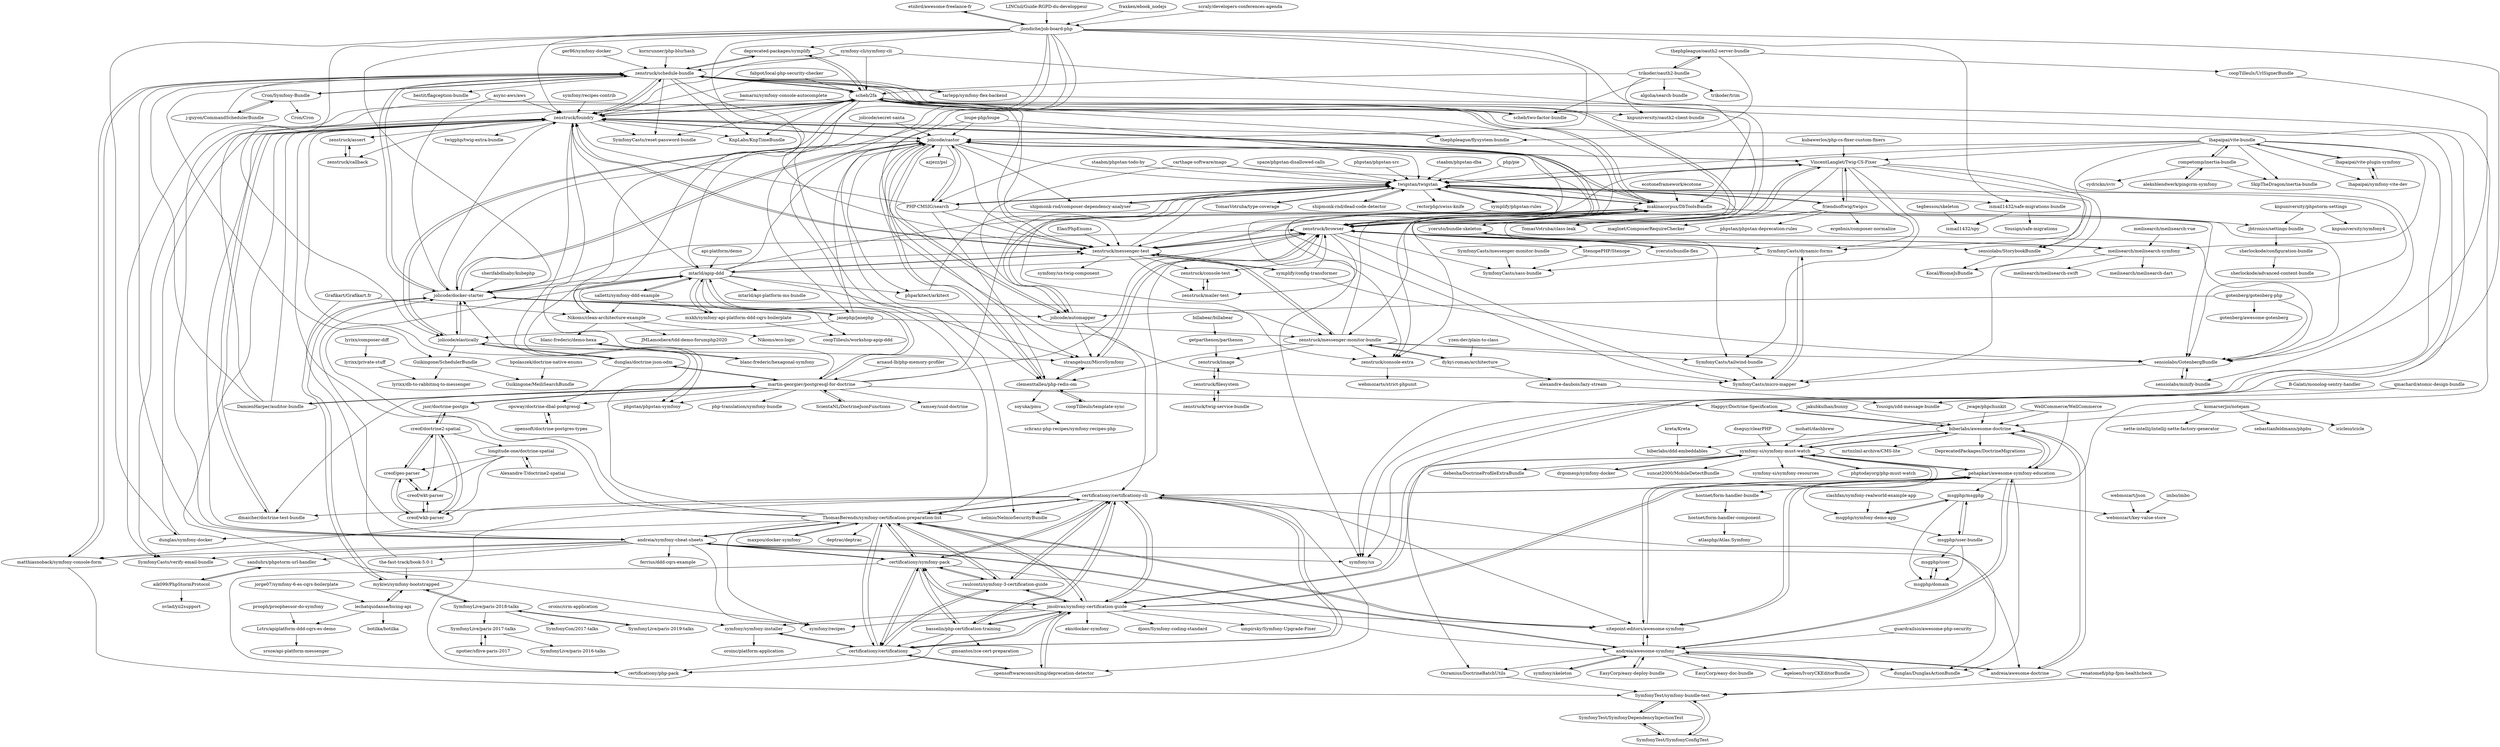 digraph G {
"etnbrd/awesome-freelance-fr" -> "jlondiche/job-board-php" ["e"=1]
"oroinc/crm-application" -> "symfony/symfony-installer" ["e"=1]
"WellCommerce/WellCommerce" -> "biberlabs/awesome-doctrine" ["e"=1]
"WellCommerce/WellCommerce" -> "symfony-si/symfony-must-watch" ["e"=1]
"WellCommerce/WellCommerce" -> "pehapkari/awesome-symfony-education" ["e"=1]
"kubawerlos/php-cs-fixer-custom-fixers" -> "VincentLanglet/Twig-CS-Fixer" ["e"=1]
"kornrunner/php-blurhash" -> "zenstruck/schedule-bundle" ["e"=1]
"scheb/two-factor-bundle" -> "scheb/2fa" ["e"=1]
"imbo/imbo" -> "webmozart/key-value-store"
"Cron/Symfony-Bundle" -> "Cron/Cron" ["e"=1]
"Cron/Symfony-Bundle" -> "j-guyon/CommandSchedulerBundle" ["e"=1]
"Cron/Symfony-Bundle" -> "zenstruck/schedule-bundle"
"renatomefi/php-fpm-healthcheck" -> "SymfonyTest/symfony-bundle-test" ["e"=1]
"jlondiche/job-board-php" -> "jolicode/castor"
"jlondiche/job-board-php" -> "mtarld/apip-ddd"
"jlondiche/job-board-php" -> "dunglas/symfony-docker" ["e"=1]
"jlondiche/job-board-php" -> "zenstruck/foundry"
"jlondiche/job-board-php" -> "symfony/ux" ["e"=1]
"jlondiche/job-board-php" -> "jolicode/docker-starter"
"jlondiche/job-board-php" -> "ThomasBerends/symfony-certification-preparation-list"
"jlondiche/job-board-php" -> "ismail1432/safe-migrations-bundle"
"jlondiche/job-board-php" -> "certificationy/certificationy-cli"
"jlondiche/job-board-php" -> "jolicode/elastically"
"jlondiche/job-board-php" -> "etnbrd/awesome-freelance-fr" ["e"=1]
"jlondiche/job-board-php" -> "Nikoms/clean-architecture-example"
"jlondiche/job-board-php" -> "janephp/janephp" ["e"=1]
"jlondiche/job-board-php" -> "makinacorpus/DbToolsBundle"
"jlondiche/job-board-php" -> "deprecated-packages/symplify" ["e"=1]
"mykiwi/symfony-bootstrapped" -> "SymfonyLive/paris-2018-talks"
"mykiwi/symfony-bootstrapped" -> "jolicode/docker-starter"
"mykiwi/symfony-bootstrapped" -> "lechatquidanse/bicing-api"
"DamienHarper/auditor-bundle" -> "scheb/2fa" ["e"=1]
"DamienHarper/auditor-bundle" -> "zenstruck/schedule-bundle" ["e"=1]
"DamienHarper/auditor-bundle" -> "zenstruck/foundry" ["e"=1]
"DamienHarper/auditor-bundle" -> "martin-georgiev/postgresql-for-doctrine" ["e"=1]
"jolicode/elastically" -> "jolicode/docker-starter"
"jolicode/elastically" -> "Guikingone/SchedulerBundle"
"jolicode/elastically" -> "strangebuzz/MicroSymfony"
"jolicode/elastically" -> "dunglas/doctrine-json-odm" ["e"=1]
"jolicode/elastically" -> "jolicode/castor"
"Lctrs/apiplatform-ddd-cqrs-es-demo" -> "sroze/api-platform-messenger"
"janephp/janephp" -> "jolicode/castor" ["e"=1]
"janephp/janephp" -> "jolicode/docker-starter" ["e"=1]
"janephp/janephp" -> "jolicode/elastically" ["e"=1]
"janephp/janephp" -> "zenstruck/messenger-monitor-bundle" ["e"=1]
"msgphp/msgphp" -> "msgphp/user-bundle"
"msgphp/msgphp" -> "msgphp/domain"
"msgphp/msgphp" -> "msgphp/symfony-demo-app"
"msgphp/msgphp" -> "webmozart/key-value-store"
"jorge07/symfony-6-es-cqrs-boilerplate" -> "lechatquidanse/bicing-api" ["e"=1]
"spaze/phpstan-disallowed-calls" -> "twigstan/twigstan" ["e"=1]
"basselin/php-certification-training" -> "certificationy/php-pack"
"basselin/php-certification-training" -> "certificationy/symfony-pack"
"basselin/php-certification-training" -> "gmsantos/zce-cert-preparation"
"basselin/php-certification-training" -> "certificationy/certificationy"
"basselin/php-certification-training" -> "certificationy/certificationy-cli"
"basselin/php-certification-training" -> "jmolivas/symfony-certification-guide"
"SymfonyTest/SymfonyDependencyInjectionTest" -> "SymfonyTest/SymfonyConfigTest"
"SymfonyTest/SymfonyDependencyInjectionTest" -> "SymfonyTest/symfony-bundle-test"
"lechatquidanse/bicing-api" -> "Lctrs/apiplatform-ddd-cqrs-es-demo"
"lechatquidanse/bicing-api" -> "botilka/botilka"
"lechatquidanse/bicing-api" -> "mykiwi/symfony-bootstrapped"
"jolicode/docker-starter" -> "jolicode/castor"
"jolicode/docker-starter" -> "jolicode/elastically"
"jolicode/docker-starter" -> "mykiwi/symfony-bootstrapped"
"jolicode/docker-starter" -> "zenstruck/schedule-bundle"
"jolicode/docker-starter" -> "zenstruck/foundry"
"jolicode/docker-starter" -> "zenstruck/browser"
"jolicode/docker-starter" -> "jolicode/automapper"
"jolicode/docker-starter" -> "janephp/janephp" ["e"=1]
"jolicode/docker-starter" -> "zenstruck/messenger-test"
"jolicode/docker-starter" -> "zenstruck/messenger-monitor-bundle"
"ecotoneframework/ecotone" -> "makinacorpus/DbToolsBundle" ["e"=1]
"guardrailsio/awesome-php-security" -> "andreia/awesome-symfony" ["e"=1]
"jsor/doctrine-postgis" -> "creof/doctrine2-spatial"
"jsor/doctrine-postgis" -> "martin-georgiev/postgresql-for-doctrine"
"SymfonyTest/SymfonyConfigTest" -> "SymfonyTest/SymfonyDependencyInjectionTest"
"SymfonyTest/SymfonyConfigTest" -> "SymfonyTest/symfony-bundle-test"
"msgphp/symfony-demo-app" -> "msgphp/msgphp"
"msgphp/symfony-demo-app" -> "msgphp/user-bundle"
"trikoder/oauth2-bundle" -> "thephpleague/oauth2-server-bundle"
"trikoder/oauth2-bundle" -> "trikoder/trim"
"trikoder/oauth2-bundle" -> "scheb/two-factor-bundle" ["e"=1]
"trikoder/oauth2-bundle" -> "scheb/2fa"
"trikoder/oauth2-bundle" -> "knpuniversity/oauth2-client-bundle" ["e"=1]
"trikoder/oauth2-bundle" -> "algolia/search-bundle" ["e"=1]
"creof/geo-parser" -> "creof/wkb-parser"
"creof/geo-parser" -> "creof/wkt-parser"
"creof/geo-parser" -> "creof/doctrine2-spatial"
"msgphp/domain" -> "msgphp/user"
"msgphp/user" -> "msgphp/domain"
"msgphp/user-bundle" -> "msgphp/user"
"msgphp/user-bundle" -> "msgphp/msgphp"
"msgphp/user-bundle" -> "msgphp/domain"
"slashfan/symfony-realworld-example-app" -> "msgphp/symfony-demo-app"
"SymfonyLive/paris-2018-talks" -> "mykiwi/symfony-bootstrapped"
"SymfonyLive/paris-2018-talks" -> "SymfonyLive/paris-2017-talks"
"SymfonyLive/paris-2018-talks" -> "SymfonyLive/paris-2019-talks"
"SymfonyLive/paris-2018-talks" -> "SymfonyCon/2017-talks"
"SymfonyLive/paris-2019-talks" -> "SymfonyLive/paris-2018-talks"
"sherlockode/configuration-bundle" -> "sherlockode/advanced-content-bundle"
"LINCnil/Guide-RGPD-du-developpeur" -> "jlondiche/job-board-php" ["e"=1]
"sitepoint-editors/awesome-symfony" -> "pehapkari/awesome-symfony-education" ["e"=1]
"sitepoint-editors/awesome-symfony" -> "ThomasBerends/symfony-certification-preparation-list" ["e"=1]
"sitepoint-editors/awesome-symfony" -> "symfony-si/symfony-must-watch" ["e"=1]
"sitepoint-editors/awesome-symfony" -> "andreia/awesome-symfony" ["e"=1]
"async-aws/aws" -> "zenstruck/foundry" ["e"=1]
"async-aws/aws" -> "jolicode/docker-starter" ["e"=1]
"certificationy/certificationy-cli" -> "certificationy/certificationy"
"certificationy/certificationy-cli" -> "jmolivas/symfony-certification-guide"
"certificationy/certificationy-cli" -> "certificationy/symfony-pack"
"certificationy/certificationy-cli" -> "ThomasBerends/symfony-certification-preparation-list"
"certificationy/certificationy-cli" -> "raulconti/symfony-3-certification-guide"
"certificationy/certificationy-cli" -> "nelmio/NelmioSecurityBundle" ["e"=1]
"certificationy/certificationy-cli" -> "certificationy/php-pack"
"certificationy/certificationy-cli" -> "pehapkari/awesome-symfony-education"
"certificationy/certificationy-cli" -> "sitepoint-editors/awesome-symfony" ["e"=1]
"certificationy/certificationy-cli" -> "dmaicher/doctrine-test-bundle" ["e"=1]
"certificationy/certificationy-cli" -> "opensoftwareconsulting/deprecation-detector" ["e"=1]
"certificationy/certificationy-cli" -> "dunglas/DunglasActionBundle" ["e"=1]
"certificationy/certificationy-cli" -> "basselin/php-certification-training"
"certificationy/certificationy-cli" -> "matthiasnoback/symfony-console-form" ["e"=1]
"Happyr/Doctrine-Specification" -> "biberlabs/awesome-doctrine" ["e"=1]
"sherifabdlnaby/kubephp" -> "jolicode/docker-starter" ["e"=1]
"biberlabs/awesome-doctrine" -> "andreia/awesome-doctrine"
"biberlabs/awesome-doctrine" -> "pehapkari/awesome-symfony-education"
"biberlabs/awesome-doctrine" -> "biberlabs/ddd-embeddables"
"biberlabs/awesome-doctrine" -> "Happyr/Doctrine-Specification" ["e"=1]
"biberlabs/awesome-doctrine" -> "symfony-si/symfony-must-watch"
"biberlabs/awesome-doctrine" -> "mrtnzlml-archive/CMS-lite" ["e"=1]
"biberlabs/awesome-doctrine" -> "DeprecatedPackages/DoctrineMigrations" ["e"=1]
"ger86/symfony-docker" -> "zenstruck/schedule-bundle" ["e"=1]
"dseguy/clearPHP" -> "symfony-si/symfony-must-watch" ["e"=1]
"phparkitect/arkitect" -> "twigstan/twigstan" ["e"=1]
"zenstruck/foundry" -> "zenstruck/browser"
"zenstruck/foundry" -> "zenstruck/assert"
"zenstruck/foundry" -> "dmaicher/doctrine-test-bundle" ["e"=1]
"zenstruck/foundry" -> "zenstruck/schedule-bundle"
"zenstruck/foundry" -> "zenstruck/callback"
"zenstruck/foundry" -> "symfony/ux" ["e"=1]
"zenstruck/foundry" -> "SymfonyCasts/verify-email-bundle" ["e"=1]
"zenstruck/foundry" -> "scheb/2fa"
"zenstruck/foundry" -> "SymfonyCasts/reset-password-bundle" ["e"=1]
"zenstruck/foundry" -> "zenstruck/messenger-test"
"zenstruck/foundry" -> "phpstan/phpstan-symfony" ["e"=1]
"zenstruck/foundry" -> "jolicode/castor"
"zenstruck/foundry" -> "thephpleague/flysystem-bundle" ["e"=1]
"zenstruck/foundry" -> "twigphp/twig-extra-bundle" ["e"=1]
"zenstruck/foundry" -> "KnpLabs/KnpTimeBundle" ["e"=1]
"zenstruck/schedule-bundle" -> "zenstruck/foundry"
"zenstruck/schedule-bundle" -> "scheb/2fa"
"zenstruck/schedule-bundle" -> "zenstruck/browser"
"zenstruck/schedule-bundle" -> "SymfonyCasts/reset-password-bundle" ["e"=1]
"zenstruck/schedule-bundle" -> "jolicode/docker-starter"
"zenstruck/schedule-bundle" -> "matthiasnoback/symfony-console-form" ["e"=1]
"zenstruck/schedule-bundle" -> "Cron/Symfony-Bundle"
"zenstruck/schedule-bundle" -> "deprecated-packages/symplify" ["e"=1]
"zenstruck/schedule-bundle" -> "KnpLabs/KnpTimeBundle" ["e"=1]
"zenstruck/schedule-bundle" -> "Ocramius/DoctrineBatchUtils" ["e"=1]
"zenstruck/schedule-bundle" -> "bestit/flagception-bundle" ["e"=1]
"zenstruck/schedule-bundle" -> "tarlepp/symfony-flex-backend" ["e"=1]
"zenstruck/schedule-bundle" -> "zenstruck/messenger-test"
"zenstruck/schedule-bundle" -> "zenstruck/messenger-monitor-bundle"
"zenstruck/schedule-bundle" -> "Guikingone/SchedulerBundle"
"j-guyon/CommandSchedulerBundle" -> "Cron/Symfony-Bundle" ["e"=1]
"j-guyon/CommandSchedulerBundle" -> "zenstruck/schedule-bundle" ["e"=1]
"certificationy/certificationy" -> "certificationy/certificationy-cli"
"certificationy/certificationy" -> "jmolivas/symfony-certification-guide"
"certificationy/certificationy" -> "certificationy/symfony-pack"
"certificationy/certificationy" -> "certificationy/php-pack"
"certificationy/certificationy" -> "raulconti/symfony-3-certification-guide"
"certificationy/certificationy" -> "ThomasBerends/symfony-certification-preparation-list"
"certificationy/certificationy" -> "opensoftwareconsulting/deprecation-detector" ["e"=1]
"certificationy/certificationy" -> "symfony/symfony-installer"
"jmolivas/symfony-certification-guide" -> "certificationy/certificationy"
"jmolivas/symfony-certification-guide" -> "certificationy/certificationy-cli"
"jmolivas/symfony-certification-guide" -> "raulconti/symfony-3-certification-guide"
"jmolivas/symfony-certification-guide" -> "certificationy/symfony-pack"
"jmolivas/symfony-certification-guide" -> "ThomasBerends/symfony-certification-preparation-list"
"jmolivas/symfony-certification-guide" -> "symfony-si/symfony-must-watch"
"jmolivas/symfony-certification-guide" -> "opensoftwareconsulting/deprecation-detector" ["e"=1]
"jmolivas/symfony-certification-guide" -> "umpirsky/Symfony-Upgrade-Fixer" ["e"=1]
"jmolivas/symfony-certification-guide" -> "pehapkari/awesome-symfony-education"
"jmolivas/symfony-certification-guide" -> "symfony/recipes" ["e"=1]
"jmolivas/symfony-certification-guide" -> "sitepoint-editors/awesome-symfony" ["e"=1]
"jmolivas/symfony-certification-guide" -> "basselin/php-certification-training"
"jmolivas/symfony-certification-guide" -> "eko/docker-symfony" ["e"=1]
"jmolivas/symfony-certification-guide" -> "symfony/symfony-installer"
"jmolivas/symfony-certification-guide" -> "djoos/Symfony-coding-standard" ["e"=1]
"meilisearch/meilisearch-symfony" -> "meilisearch/meilisearch-swift" ["e"=1]
"meilisearch/meilisearch-symfony" -> "meilisearch/meilisearch-dart" ["e"=1]
"meilisearch/meilisearch-symfony" -> "SymfonyCasts/micro-mapper"
"meilisearch/meilisearch-symfony" -> "zenstruck/browser"
"Grafikart/Grafikart.fr" -> "Nikoms/clean-architecture-example" ["e"=1]
"Grafikart/Grafikart.fr" -> "andreia/symfony-cheat-sheets" ["e"=1]
"mxkh/symfony-api-platform-ddd-cqrs-boilerplate" -> "coopTilleuls/workshop-apip-ddd"
"mxkh/symfony-api-platform-ddd-cqrs-boilerplate" -> "mtarld/apip-ddd"
"scheb/2fa" -> "zenstruck/schedule-bundle"
"scheb/2fa" -> "SymfonyCasts/reset-password-bundle" ["e"=1]
"scheb/2fa" -> "zenstruck/foundry"
"scheb/2fa" -> "SymfonyCasts/verify-email-bundle" ["e"=1]
"scheb/2fa" -> "scheb/two-factor-bundle" ["e"=1]
"scheb/2fa" -> "makinacorpus/DbToolsBundle"
"scheb/2fa" -> "symfony/ux" ["e"=1]
"scheb/2fa" -> "KnpLabs/KnpTimeBundle" ["e"=1]
"scheb/2fa" -> "knpuniversity/oauth2-client-bundle" ["e"=1]
"scheb/2fa" -> "zenstruck/browser"
"scheb/2fa" -> "nelmio/NelmioSecurityBundle" ["e"=1]
"scheb/2fa" -> "deprecated-packages/symplify" ["e"=1]
"scheb/2fa" -> "zenstruck/messenger-test"
"scheb/2fa" -> "thephpleague/flysystem-bundle" ["e"=1]
"scheb/2fa" -> "phpstan/phpstan-symfony" ["e"=1]
"phpstan/phpstan-src" -> "twigstan/twigstan" ["e"=1]
"B-Galati/monolog-sentry-handler" -> "Yousign/zdd-message-bundle"
"symplify/config-transformer" -> "sensiolabs/GotenbergBundle"
"symplify/config-transformer" -> "zenstruck/messenger-test"
"symplify/config-transformer" -> "zenstruck/browser"
"hostnet/form-handler-bundle" -> "hostnet/form-handler-component"
"SymfonyCasts/messenger-monitor-bundle" -> "SymfonyCasts/sass-bundle"
"certificationy/symfony-pack" -> "certificationy/certificationy-cli"
"certificationy/symfony-pack" -> "ThomasBerends/symfony-certification-preparation-list"
"certificationy/symfony-pack" -> "certificationy/certificationy"
"certificationy/symfony-pack" -> "jmolivas/symfony-certification-guide"
"certificationy/symfony-pack" -> "certificationy/php-pack"
"certificationy/symfony-pack" -> "raulconti/symfony-3-certification-guide"
"certificationy/symfony-pack" -> "basselin/php-certification-training"
"certificationy/symfony-pack" -> "andreia/awesome-symfony"
"certificationy/symfony-pack" -> "andreia/symfony-cheat-sheets"
"Nikoms/clean-architecture-example" -> "blanc-frederic/demo-hexa"
"Nikoms/clean-architecture-example" -> "Nikoms/eco-logic"
"Nikoms/clean-architecture-example" -> "mtarld/apip-ddd"
"Nikoms/clean-architecture-example" -> "JMLamodiere/tdd-demo-forumphp2020"
"webmozart/json" -> "webmozart/key-value-store" ["e"=1]
"matthiasnoback/symfony-console-form" -> "zenstruck/schedule-bundle" ["e"=1]
"matthiasnoback/symfony-console-form" -> "SymfonyTest/symfony-bundle-test" ["e"=1]
"StenopePHP/Stenope" -> "SymfonyCasts/sass-bundle"
"thephpleague/oauth2-server-bundle" -> "trikoder/oauth2-bundle"
"thephpleague/oauth2-server-bundle" -> "thephpleague/flysystem-bundle" ["e"=1]
"thephpleague/oauth2-server-bundle" -> "coopTilleuls/UrlSignerBundle"
"the-fast-track/book-5.0-1" -> "mykiwi/symfony-bootstrapped"
"the-fast-track/book-5.0-1" -> "jolicode/docker-starter"
"kreta/Kreta" -> "biberlabs/ddd-embeddables"
"meilisearch/meilisearch-vue" -> "meilisearch/meilisearch-symfony" ["e"=1]
"Alexandre-T/doctrine2-spatial" -> "longitude-one/doctrine-spatial"
"rompetomp/inertia-bundle" -> "cydrickn/sviv"
"rompetomp/inertia-bundle" -> "aleksblendwerk/pingcrm-symfony"
"rompetomp/inertia-bundle" -> "lhapaipai/vite-bundle"
"rompetomp/inertia-bundle" -> "SkipTheDragon/inertia-bundle"
"hostnet/form-handler-component" -> "atlasphp/Atlas.Symfony"
"symfony/symfony-installer" -> "certificationy/certificationy"
"symfony/symfony-installer" -> "oroinc/platform-application" ["e"=1]
"qmachard/atomic-design-bundle" -> "Yousign/zdd-message-bundle"
"tegbessou/skeleton" -> "ismail1432/spy"
"symfony-si/symfony-must-watch" -> "pehapkari/awesome-symfony-education"
"symfony-si/symfony-must-watch" -> "jmolivas/symfony-certification-guide"
"symfony-si/symfony-must-watch" -> "biberlabs/awesome-doctrine"
"symfony-si/symfony-must-watch" -> "symfony-si/symfony-resources"
"symfony-si/symfony-must-watch" -> "sitepoint-editors/awesome-symfony" ["e"=1]
"symfony-si/symfony-must-watch" -> "phptodayorg/php-must-watch" ["e"=1]
"symfony-si/symfony-must-watch" -> "debesha/DoctrineProfileExtraBundle"
"symfony-si/symfony-must-watch" -> "drgomesp/symfony-docker"
"symfony-si/symfony-must-watch" -> "suncat2000/MobileDetectBundle" ["e"=1]
"fabpot/local-php-security-checker" -> "zenstruck/foundry" ["e"=1]
"fabpot/local-php-security-checker" -> "scheb/2fa" ["e"=1]
"aleksblendwerk/pingcrm-symfony" -> "rompetomp/inertia-bundle"
"phptodayorg/php-must-watch" -> "symfony-si/symfony-must-watch" ["e"=1]
"pehapkari/awesome-symfony-education" -> "sitepoint-editors/awesome-symfony" ["e"=1]
"pehapkari/awesome-symfony-education" -> "symfony-si/symfony-must-watch"
"pehapkari/awesome-symfony-education" -> "biberlabs/awesome-doctrine"
"pehapkari/awesome-symfony-education" -> "andreia/awesome-symfony"
"pehapkari/awesome-symfony-education" -> "certificationy/certificationy-cli"
"pehapkari/awesome-symfony-education" -> "msgphp/msgphp"
"pehapkari/awesome-symfony-education" -> "jmolivas/symfony-certification-guide"
"pehapkari/awesome-symfony-education" -> "dunglas/DunglasActionBundle" ["e"=1]
"pehapkari/awesome-symfony-education" -> "hostnet/form-handler-bundle"
"zenstruck/messenger-test" -> "zenstruck/browser"
"zenstruck/messenger-test" -> "zenstruck/mailer-test"
"zenstruck/messenger-test" -> "zenstruck/messenger-monitor-bundle"
"zenstruck/messenger-test" -> "zenstruck/console-test"
"zenstruck/messenger-test" -> "zenstruck/foundry"
"zenstruck/messenger-test" -> "makinacorpus/DbToolsBundle"
"zenstruck/messenger-test" -> "mtarld/apip-ddd"
"zenstruck/messenger-test" -> "symplify/config-transformer"
"zenstruck/messenger-test" -> "symfony/ux-twig-component" ["e"=1]
"zenstruck/messenger-test" -> "twigstan/twigstan"
"VincentLanglet/Twig-CS-Fixer" -> "friendsoftwig/twigcs"
"VincentLanglet/Twig-CS-Fixer" -> "twigstan/twigstan"
"VincentLanglet/Twig-CS-Fixer" -> "sensiolabs/GotenbergBundle"
"VincentLanglet/Twig-CS-Fixer" -> "zenstruck/browser"
"VincentLanglet/Twig-CS-Fixer" -> "sensiolabs/StorybookBundle"
"VincentLanglet/Twig-CS-Fixer" -> "SymfonyCasts/dynamic-forms" ["e"=1]
"VincentLanglet/Twig-CS-Fixer" -> "Kocal/BiomeJsBundle"
"VincentLanglet/Twig-CS-Fixer" -> "SymfonyCasts/tailwind-bundle" ["e"=1]
"VincentLanglet/Twig-CS-Fixer" -> "zenstruck/messenger-test"
"VincentLanglet/Twig-CS-Fixer" -> "jolicode/castor"
"VincentLanglet/Twig-CS-Fixer" -> "zenstruck/console-extra"
"symplify/phpstan-rules" -> "twigstan/twigstan" ["e"=1]
"symplify/phpstan-rules" -> "zenstruck/console-extra" ["e"=1]
"jakubkulhan/bunny" -> "biberlabs/awesome-doctrine" ["e"=1]
"zenstruck/console-extra" -> "webmozarts/strict-phpunit"
"mohatt/dashbrew" -> "symfony-si/symfony-must-watch" ["e"=1]
"zenstruck/browser" -> "zenstruck/foundry"
"zenstruck/browser" -> "zenstruck/messenger-test"
"zenstruck/browser" -> "SymfonyCasts/dynamic-forms" ["e"=1]
"zenstruck/browser" -> "strangebuzz/MicroSymfony"
"zenstruck/browser" -> "zenstruck/console-test"
"zenstruck/browser" -> "sensiolabs/GotenbergBundle"
"zenstruck/browser" -> "makinacorpus/DbToolsBundle"
"zenstruck/browser" -> "sensiolabs/StorybookBundle"
"zenstruck/browser" -> "zenstruck/schedule-bundle"
"zenstruck/browser" -> "zenstruck/mailer-test"
"zenstruck/browser" -> "SymfonyCasts/sass-bundle"
"zenstruck/browser" -> "SymfonyCasts/micro-mapper"
"zenstruck/browser" -> "meilisearch/meilisearch-symfony"
"zenstruck/browser" -> "VincentLanglet/Twig-CS-Fixer"
"zenstruck/callback" -> "zenstruck/assert"
"zenstruck/assert" -> "zenstruck/callback"
"opsway/doctrine-dbal-postgresql" -> "opensoft/doctrine-postgres-types"
"Guikingone/SchedulerBundle" -> "lyrixx/db-to-rabbitmq-to-messenger"
"Guikingone/SchedulerBundle" -> "Guikingone/MeiliSearchBundle"
"longitude-one/doctrine-spatial" -> "Alexandre-T/doctrine2-spatial"
"longitude-one/doctrine-spatial" -> "creof/geo-parser"
"longitude-one/doctrine-spatial" -> "creof/wkb-parser"
"longitude-one/doctrine-spatial" -> "creof/wkt-parser"
"lhapaipai/vite-bundle" -> "lhapaipai/vite-plugin-symfony"
"lhapaipai/vite-bundle" -> "lhapaipai/symfony-vite-dev"
"lhapaipai/vite-bundle" -> "rompetomp/inertia-bundle"
"lhapaipai/vite-bundle" -> "twigstan/twigstan"
"lhapaipai/vite-bundle" -> "VincentLanglet/Twig-CS-Fixer"
"lhapaipai/vite-bundle" -> "meilisearch/meilisearch-symfony"
"lhapaipai/vite-bundle" -> "PHP-CMSIG/search" ["e"=1]
"lhapaipai/vite-bundle" -> "SkipTheDragon/inertia-bundle"
"lhapaipai/vite-bundle" -> "symfony/ux" ["e"=1]
"lhapaipai/vite-bundle" -> "SymfonyCasts/dynamic-forms" ["e"=1]
"yzen-dev/plain-to-class" -> "dykyi-roman/architecture" ["e"=1]
"zenstruck/console-test" -> "zenstruck/mailer-test"
"coopTilleuls/UrlSignerBundle" -> "sensiolabs/minify-bundle"
"blanc-frederic/demo-hexa" -> "blanc-frederic/hexagonal-symfony"
"zenstruck/mailer-test" -> "zenstruck/console-test"
"blanc-frederic/hexagonal-symfony" -> "blanc-frederic/demo-hexa"
"fraxken/ebook_nodejs" -> "jlondiche/job-board-php" ["e"=1]
"jolicode/secret-santa" -> "jolicode/docker-starter" ["e"=1]
"jolicode/secret-santa" -> "jolicode/castor" ["e"=1]
"opensoftwareconsulting/deprecation-detector" -> "certificationy/certificationy" ["e"=1]
"opensoftwareconsulting/deprecation-detector" -> "jmolivas/symfony-certification-guide" ["e"=1]
"symfony-cli/symfony-cli" -> "zenstruck/foundry" ["e"=1]
"symfony-cli/symfony-cli" -> "zenstruck/browser" ["e"=1]
"symfony-cli/symfony-cli" -> "scheb/2fa" ["e"=1]
"symfony-cli/symfony-cli" -> "zenstruck/schedule-bundle" ["e"=1]
"staabm/phpstan-dba" -> "twigstan/twigstan" ["e"=1]
"mtarld/apip-ddd" -> "mxkh/symfony-api-platform-ddd-cqrs-boilerplate"
"mtarld/apip-ddd" -> "zenstruck/messenger-test"
"mtarld/apip-ddd" -> "coopTilleuls/workshop-apip-ddd"
"mtarld/apip-ddd" -> "zenstruck/foundry"
"mtarld/apip-ddd" -> "Nikoms/clean-architecture-example"
"mtarld/apip-ddd" -> "salletti/symfony-ddd-example"
"mtarld/apip-ddd" -> "phparkitect/arkitect" ["e"=1]
"mtarld/apip-ddd" -> "strangebuzz/MicroSymfony"
"mtarld/apip-ddd" -> "zenstruck/browser"
"mtarld/apip-ddd" -> "makinacorpus/DbToolsBundle"
"mtarld/apip-ddd" -> "jolicode/docker-starter"
"mtarld/apip-ddd" -> "mtarld/api-platform-ms-bundle"
"mtarld/apip-ddd" -> "jolicode/castor"
"mtarld/apip-ddd" -> "martin-georgiev/postgresql-for-doctrine"
"salletti/symfony-ddd-example" -> "mxkh/symfony-api-platform-ddd-cqrs-boilerplate"
"salletti/symfony-ddd-example" -> "mtarld/apip-ddd"
"salletti/symfony-ddd-example" -> "Nikoms/clean-architecture-example"
"knpuniversity/phpstorm-settings" -> "knpuniversity/symfony4"
"knpuniversity/phpstorm-settings" -> "jbtronics/settings-bundle"
"Ocramius/DoctrineBatchUtils" -> "SymfonyTest/symfony-bundle-test" ["e"=1]
"friendsoftwig/twigcs" -> "VincentLanglet/Twig-CS-Fixer"
"friendsoftwig/twigcs" -> "twigstan/twigstan"
"friendsoftwig/twigcs" -> "maglnet/ComposerRequireChecker" ["e"=1]
"friendsoftwig/twigcs" -> "phpstan/phpstan-deprecation-rules" ["e"=1]
"friendsoftwig/twigcs" -> "ergebnis/composer-normalize" ["e"=1]
"friendsoftwig/twigcs" -> "TomasVotruba/class-leak" ["e"=1]
"gotenberg/gotenberg-php" -> "gotenberg/awesome-gotenberg" ["e"=1]
"gotenberg/gotenberg-php" -> "sensiolabs/GotenbergBundle"
"gotenberg/gotenberg-php" -> "jolicode/automapper"
"creof/wkt-parser" -> "creof/wkb-parser"
"creof/wkt-parser" -> "creof/geo-parser"
"creof/wkb-parser" -> "creof/geo-parser"
"creof/wkb-parser" -> "creof/wkt-parser"
"creof/wkb-parser" -> "creof/doctrine2-spatial"
"lhapaipai/vite-plugin-symfony" -> "lhapaipai/symfony-vite-dev"
"lhapaipai/vite-plugin-symfony" -> "lhapaipai/vite-bundle"
"bpolaszek/doctrine-native-enums" -> "Guikingone/MeiliSearchBundle"
"zenstruck/twig-service-bundle" -> "zenstruck/filesystem"
"dmaicher/doctrine-test-bundle" -> "zenstruck/foundry" ["e"=1]
"maxpou/docker-symfony" -> "ThomasBerends/symfony-certification-preparation-list" ["e"=1]
"ScientaNL/DoctrineJsonFunctions" -> "martin-georgiev/postgresql-for-doctrine" ["e"=1]
"raulconti/symfony-3-certification-guide" -> "jmolivas/symfony-certification-guide"
"raulconti/symfony-3-certification-guide" -> "certificationy/symfony-pack"
"raulconti/symfony-3-certification-guide" -> "certificationy/certificationy"
"raulconti/symfony-3-certification-guide" -> "certificationy/certificationy-cli"
"raulconti/symfony-3-certification-guide" -> "ThomasBerends/symfony-certification-preparation-list"
"dunglas/doctrine-json-odm" -> "martin-georgiev/postgresql-for-doctrine" ["e"=1]
"dunglas/doctrine-json-odm" -> "zenstruck/foundry" ["e"=1]
"dunglas/doctrine-json-odm" -> "jolicode/elastically" ["e"=1]
"dunglas/doctrine-json-odm" -> "opsway/doctrine-dbal-postgresql" ["e"=1]
"drgomesp/symfony-docker" -> "symfony-si/symfony-must-watch"
"TomasVotruba/type-coverage" -> "twigstan/twigstan" ["e"=1]
"PHP-CMSIG/search" -> "twigstan/twigstan" ["e"=1]
"PHP-CMSIG/search" -> "jolicode/castor" ["e"=1]
"PHP-CMSIG/search" -> "zenstruck/messenger-test" ["e"=1]
"PHP-CMSIG/search" -> "clementtalleu/php-redis-om" ["e"=1]
"PHP-CMSIG/search" -> "sensiolabs/GotenbergBundle" ["e"=1]
"PHP-CMSIG/search" -> "zenstruck/foundry" ["e"=1]
"getparthenon/parthenon" -> "zenstruck/image"
"zenstruck/filesystem" -> "zenstruck/twig-service-bundle"
"zenstruck/filesystem" -> "zenstruck/image"
"zenstruck/image" -> "zenstruck/filesystem"
"lhapaipai/symfony-vite-dev" -> "lhapaipai/vite-plugin-symfony"
"jolicode/automapper" -> "SymfonyCasts/micro-mapper"
"jolicode/automapper" -> "jolicode/castor"
"jolicode/automapper" -> "makinacorpus/DbToolsBundle"
"jolicode/automapper" -> "strangebuzz/MicroSymfony"
"billabear/billabear" -> "getparthenon/parthenon"
"martin-georgiev/postgresql-for-doctrine" -> "ScientaNL/DoctrineJsonFunctions" ["e"=1]
"martin-georgiev/postgresql-for-doctrine" -> "dunglas/doctrine-json-odm" ["e"=1]
"martin-georgiev/postgresql-for-doctrine" -> "zenstruck/browser"
"martin-georgiev/postgresql-for-doctrine" -> "opsway/doctrine-dbal-postgresql"
"martin-georgiev/postgresql-for-doctrine" -> "zenstruck/foundry"
"martin-georgiev/postgresql-for-doctrine" -> "twigstan/twigstan"
"martin-georgiev/postgresql-for-doctrine" -> "jsor/doctrine-postgis"
"martin-georgiev/postgresql-for-doctrine" -> "DamienHarper/auditor-bundle" ["e"=1]
"martin-georgiev/postgresql-for-doctrine" -> "phpstan/phpstan-symfony" ["e"=1]
"martin-georgiev/postgresql-for-doctrine" -> "mtarld/apip-ddd"
"martin-georgiev/postgresql-for-doctrine" -> "Happyr/Doctrine-Specification" ["e"=1]
"martin-georgiev/postgresql-for-doctrine" -> "dmaicher/doctrine-test-bundle" ["e"=1]
"martin-georgiev/postgresql-for-doctrine" -> "ramsey/uuid-doctrine" ["e"=1]
"martin-georgiev/postgresql-for-doctrine" -> "php-translation/symfony-bundle" ["e"=1]
"loupe-php/loupe" -> "jolicode/castor" ["e"=1]
"loupe-php/loupe" -> "clementtalleu/php-redis-om" ["e"=1]
"loupe-php/loupe" -> "twigstan/twigstan" ["e"=1]
"sanduhrs/phpstorm-url-handler" -> "aik099/PhpStormProtocol"
"strangebuzz/MicroSymfony" -> "zenstruck/browser"
"strangebuzz/MicroSymfony" -> "clementtalleu/php-redis-om"
"SymfonyCasts/dynamic-forms" -> "SymfonyCasts/micro-mapper" ["e"=1]
"SymfonyCasts/dynamic-forms" -> "zenstruck/browser" ["e"=1]
"SymfonyCasts/dynamic-forms" -> "SymfonyCasts/sass-bundle" ["e"=1]
"coopTilleuls/template-sync" -> "clementtalleu/php-redis-om" ["e"=1]
"prooph/proophessor-do-symfony" -> "Lctrs/apiplatform-ddd-cqrs-es-demo" ["e"=1]
"SymfonyCasts/tailwind-bundle" -> "SymfonyCasts/micro-mapper" ["e"=1]
"creof/doctrine2-spatial" -> "creof/geo-parser"
"creof/doctrine2-spatial" -> "creof/wkt-parser"
"creof/doctrine2-spatial" -> "creof/wkb-parser"
"creof/doctrine2-spatial" -> "jsor/doctrine-postgis"
"creof/doctrine2-spatial" -> "longitude-one/doctrine-spatial"
"dykyi-roman/architecture" -> "alexandre-daubois/lazy-stream"
"dykyi-roman/architecture" -> "zenstruck/messenger-monitor-bundle"
"zenstruck/messenger-monitor-bundle" -> "zenstruck/messenger-test"
"zenstruck/messenger-monitor-bundle" -> "zenstruck/console-extra"
"zenstruck/messenger-monitor-bundle" -> "sensiolabs/GotenbergBundle"
"zenstruck/messenger-monitor-bundle" -> "dykyi-roman/architecture"
"zenstruck/messenger-monitor-bundle" -> "makinacorpus/DbToolsBundle"
"zenstruck/messenger-monitor-bundle" -> "clementtalleu/php-redis-om"
"zenstruck/messenger-monitor-bundle" -> "SymfonyCasts/tailwind-bundle" ["e"=1]
"zenstruck/messenger-monitor-bundle" -> "zenstruck/image"
"jolicode/castor" -> "jolicode/docker-starter"
"jolicode/castor" -> "jolicode/automapper"
"jolicode/castor" -> "strangebuzz/MicroSymfony"
"jolicode/castor" -> "clementtalleu/php-redis-om"
"jolicode/castor" -> "makinacorpus/DbToolsBundle"
"jolicode/castor" -> "zenstruck/foundry"
"jolicode/castor" -> "zenstruck/browser"
"jolicode/castor" -> "twigstan/twigstan"
"jolicode/castor" -> "PHP-CMSIG/search" ["e"=1]
"jolicode/castor" -> "VincentLanglet/Twig-CS-Fixer"
"jolicode/castor" -> "shipmonk-rnd/composer-dependency-analyser" ["e"=1]
"jolicode/castor" -> "zenstruck/messenger-test"
"jolicode/castor" -> "jolicode/elastically"
"jolicode/castor" -> "azjezz/psl" ["e"=1]
"jolicode/castor" -> "phparkitect/arkitect" ["e"=1]
"SymfonyCasts/micro-mapper" -> "SymfonyCasts/dynamic-forms" ["e"=1]
"ismail1432/safe-migrations-bundle" -> "Yousign/safe-migrations"
"ismail1432/safe-migrations-bundle" -> "ismail1432/spy"
"alexandre-daubois/lazy-stream" -> "Yousign/zdd-message-bundle"
"symfony/skeleton" -> "andreia/awesome-symfony" ["e"=1]
"shipmonk-rnd/composer-dependency-analyser" -> "twigstan/twigstan" ["e"=1]
"jwage/phpchunkit" -> "biberlabs/awesome-doctrine" ["e"=1]
"deprecated-packages/symplify" -> "zenstruck/schedule-bundle" ["e"=1]
"deprecated-packages/symplify" -> "scheb/2fa" ["e"=1]
"php/pie" -> "twigstan/twigstan" ["e"=1]
"Elao/PhpEnums" -> "zenstruck/messenger-test" ["e"=1]
"sensiolabs/GotenbergBundle" -> "sensiolabs/minify-bundle"
"sensiolabs/GotenbergBundle" -> "SymfonyCasts/micro-mapper"
"arnaud-lb/php-memory-profiler" -> "martin-georgiev/postgresql-for-doctrine" ["e"=1]
"komarserjio/notejam" -> "sebastianfeldmann/phpbu" ["e"=1]
"komarserjio/notejam" -> "icicleio/icicle" ["e"=1]
"komarserjio/notejam" -> "biberlabs/awesome-doctrine"
"komarserjio/notejam" -> "nette-intellij/intellij-nette-factory-generator" ["e"=1]
"symfony/recipes" -> "zenstruck/foundry" ["e"=1]
"bamarni/symfony-console-autocomplete" -> "zenstruck/foundry" ["e"=1]
"bamarni/symfony-console-autocomplete" -> "zenstruck/messenger-test" ["e"=1]
"yceruto/bundle-flex" -> "yceruto/bundle-skeleton"
"api-platform/demo" -> "mtarld/apip-ddd" ["e"=1]
"staabm/phpstan-todo-by" -> "twigstan/twigstan" ["e"=1]
"makinacorpus/DbToolsBundle" -> "zenstruck/browser"
"makinacorpus/DbToolsBundle" -> "twigstan/twigstan"
"makinacorpus/DbToolsBundle" -> "jbtronics/settings-bundle"
"makinacorpus/DbToolsBundle" -> "sensiolabs/GotenbergBundle"
"makinacorpus/DbToolsBundle" -> "zenstruck/console-extra"
"makinacorpus/DbToolsBundle" -> "StenopePHP/Stenope"
"makinacorpus/DbToolsBundle" -> "jolicode/automapper"
"makinacorpus/DbToolsBundle" -> "jolicode/castor"
"makinacorpus/DbToolsBundle" -> "SymfonyCasts/tailwind-bundle" ["e"=1]
"makinacorpus/DbToolsBundle" -> "zenstruck/messenger-test"
"makinacorpus/DbToolsBundle" -> "scheb/2fa"
"makinacorpus/DbToolsBundle" -> "yceruto/bundle-skeleton"
"opensoft/doctrine-postgres-types" -> "opsway/doctrine-dbal-postgresql"
"shipmonk-rnd/dead-code-detector" -> "twigstan/twigstan" ["e"=1]
"SymfonyTest/symfony-bundle-test" -> "SymfonyTest/SymfonyDependencyInjectionTest"
"SymfonyTest/symfony-bundle-test" -> "SymfonyTest/SymfonyConfigTest"
"jbtronics/settings-bundle" -> "sherlockode/configuration-bundle"
"yceruto/bundle-skeleton" -> "yceruto/bundle-flex"
"sensiolabs/StorybookBundle" -> "Kocal/BiomeJsBundle"
"soyuka/pmu" -> "schranz-php-recipes/symfony-recipes-php"
"dunglas/symfony-docker" -> "zenstruck/foundry" ["e"=1]
"sensiolabs/minify-bundle" -> "sensiolabs/GotenbergBundle"
"andreia/awesome-doctrine" -> "andreia/awesome-symfony"
"andreia/awesome-doctrine" -> "biberlabs/awesome-doctrine"
"clementtalleu/php-redis-om" -> "coopTilleuls/template-sync" ["e"=1]
"clementtalleu/php-redis-om" -> "strangebuzz/MicroSymfony"
"clementtalleu/php-redis-om" -> "soyuka/pmu"
"clementtalleu/php-redis-om" -> "jolicode/castor"
"symfony/recipes-contrib" -> "zenstruck/foundry" ["e"=1]
"twigstan/twigstan" -> "VincentLanglet/Twig-CS-Fixer"
"twigstan/twigstan" -> "symplify/phpstan-rules" ["e"=1]
"twigstan/twigstan" -> "sensiolabs/GotenbergBundle"
"twigstan/twigstan" -> "ismail1432/safe-migrations-bundle"
"twigstan/twigstan" -> "shipmonk-rnd/composer-dependency-analyser" ["e"=1]
"twigstan/twigstan" -> "friendsoftwig/twigcs"
"twigstan/twigstan" -> "shipmonk-rnd/dead-code-detector" ["e"=1]
"twigstan/twigstan" -> "TomasVotruba/type-coverage" ["e"=1]
"twigstan/twigstan" -> "makinacorpus/DbToolsBundle"
"twigstan/twigstan" -> "TomasVotruba/class-leak" ["e"=1]
"twigstan/twigstan" -> "SymfonyCasts/micro-mapper"
"twigstan/twigstan" -> "zenstruck/console-extra"
"twigstan/twigstan" -> "rectorphp/swiss-knife" ["e"=1]
"twigstan/twigstan" -> "sensiolabs/StorybookBundle"
"twigstan/twigstan" -> "PHP-CMSIG/search" ["e"=1]
"SymfonyLive/paris-2017-talks" -> "npotier/sflive-paris-2017"
"SymfonyLive/paris-2017-talks" -> "SymfonyLive/paris-2016-talks"
"carthage-software/mago" -> "twigstan/twigstan" ["e"=1]
"carthage-software/mago" -> "jolicode/automapper" ["e"=1]
"carthage-software/mago" -> "makinacorpus/DbToolsBundle" ["e"=1]
"andreia/awesome-symfony" -> "andreia/awesome-doctrine"
"andreia/awesome-symfony" -> "EasyCorp/easy-deploy-bundle" ["e"=1]
"andreia/awesome-symfony" -> "pehapkari/awesome-symfony-education"
"andreia/awesome-symfony" -> "symfony/skeleton" ["e"=1]
"andreia/awesome-symfony" -> "dunglas/DunglasActionBundle" ["e"=1]
"andreia/awesome-symfony" -> "sitepoint-editors/awesome-symfony" ["e"=1]
"andreia/awesome-symfony" -> "EasyCorp/easy-doc-bundle" ["e"=1]
"andreia/awesome-symfony" -> "egeloen/IvoryCKEditorBundle" ["e"=1]
"andreia/awesome-symfony" -> "SymfonyTest/symfony-bundle-test"
"andreia/awesome-symfony" -> "Ocramius/DoctrineBatchUtils" ["e"=1]
"andreia/awesome-symfony" -> "andreia/symfony-cheat-sheets"
"npotier/sflive-paris-2017" -> "SymfonyLive/paris-2017-talks"
"lyrixx/private-stuff" -> "lyrixx/db-to-rabbitmq-to-messenger"
"ThomasBerends/symfony-certification-preparation-list" -> "certificationy/symfony-pack"
"ThomasBerends/symfony-certification-preparation-list" -> "jmolivas/symfony-certification-guide"
"ThomasBerends/symfony-certification-preparation-list" -> "certificationy/certificationy-cli"
"ThomasBerends/symfony-certification-preparation-list" -> "sitepoint-editors/awesome-symfony" ["e"=1]
"ThomasBerends/symfony-certification-preparation-list" -> "certificationy/certificationy"
"ThomasBerends/symfony-certification-preparation-list" -> "zenstruck/foundry"
"ThomasBerends/symfony-certification-preparation-list" -> "dunglas/symfony-docker" ["e"=1]
"ThomasBerends/symfony-certification-preparation-list" -> "raulconti/symfony-3-certification-guide"
"ThomasBerends/symfony-certification-preparation-list" -> "symfony/recipes" ["e"=1]
"ThomasBerends/symfony-certification-preparation-list" -> "maxpou/docker-symfony" ["e"=1]
"ThomasBerends/symfony-certification-preparation-list" -> "deptrac/deptrac" ["e"=1]
"ThomasBerends/symfony-certification-preparation-list" -> "andreia/symfony-cheat-sheets"
"ThomasBerends/symfony-certification-preparation-list" -> "zenstruck/browser"
"ThomasBerends/symfony-certification-preparation-list" -> "mtarld/apip-ddd"
"ThomasBerends/symfony-certification-preparation-list" -> "jolicode/docker-starter"
"scraly/developers-conferences-agenda" -> "jlondiche/job-board-php" ["e"=1]
"andreia/symfony-cheat-sheets" -> "andreia/awesome-doctrine"
"andreia/symfony-cheat-sheets" -> "zenstruck/schedule-bundle"
"andreia/symfony-cheat-sheets" -> "andreia/awesome-symfony"
"andreia/symfony-cheat-sheets" -> "ThomasBerends/symfony-certification-preparation-list"
"andreia/symfony-cheat-sheets" -> "certificationy/symfony-pack"
"andreia/symfony-cheat-sheets" -> "symfony/ux" ["e"=1]
"andreia/symfony-cheat-sheets" -> "zenstruck/foundry"
"andreia/symfony-cheat-sheets" -> "the-fast-track/book-5.0-1"
"andreia/symfony-cheat-sheets" -> "matthiasnoback/symfony-console-form" ["e"=1]
"andreia/symfony-cheat-sheets" -> "SymfonyCasts/verify-email-bundle" ["e"=1]
"andreia/symfony-cheat-sheets" -> "ferrius/ddd-cqrs-example" ["e"=1]
"andreia/symfony-cheat-sheets" -> "scheb/2fa"
"andreia/symfony-cheat-sheets" -> "symfony/recipes" ["e"=1]
"andreia/symfony-cheat-sheets" -> "sanduhrs/phpstorm-url-handler"
"EasyCorp/easy-deploy-bundle" -> "andreia/awesome-symfony" ["e"=1]
"aik099/PhpStormProtocol" -> "sanduhrs/phpstorm-url-handler"
"aik099/PhpStormProtocol" -> "nvlad/yii2support" ["e"=1]
"tarlepp/symfony-flex-backend" -> "zenstruck/schedule-bundle" ["e"=1]
"tarlepp/symfony-flex-backend" -> "msgphp/symfony-demo-app" ["e"=1]
"lyrixx/composer-diff" -> "lyrixx/private-stuff"
"etnbrd/awesome-freelance-fr" ["l"="35.011,18.45", "c"=1084]
"jlondiche/job-board-php" ["l"="-16.326,23.734"]
"oroinc/crm-application" ["l"="-13.709,24.413", "c"=181]
"symfony/symfony-installer" ["l"="-16.342,23.604"]
"WellCommerce/WellCommerce" ["l"="-13.83,24.43", "c"=181]
"biberlabs/awesome-doctrine" ["l"="-16.44,23.578"]
"symfony-si/symfony-must-watch" ["l"="-16.404,23.574"]
"pehapkari/awesome-symfony-education" ["l"="-16.426,23.607"]
"kubawerlos/php-cs-fixer-custom-fixers" ["l"="-15.477,25.941", "c"=50]
"VincentLanglet/Twig-CS-Fixer" ["l"="-16.214,23.776"]
"kornrunner/php-blurhash" ["l"="-15.824,25.354", "c"=50]
"zenstruck/schedule-bundle" ["l"="-16.261,23.715"]
"scheb/two-factor-bundle" ["l"="-14.017,26.486", "c"=111]
"scheb/2fa" ["l"="-16.273,23.746"]
"imbo/imbo" ["l"="-16.641,23.524"]
"webmozart/key-value-store" ["l"="-16.6,23.537"]
"Cron/Symfony-Bundle" ["l"="-16.234,23.687"]
"Cron/Cron" ["l"="-13.67,24.622", "c"=181]
"j-guyon/CommandSchedulerBundle" ["l"="-13.927,24.519", "c"=181]
"renatomefi/php-fpm-healthcheck" ["l"="-15.757,25.826", "c"=50]
"SymfonyTest/symfony-bundle-test" ["l"="-16.506,23.666"]
"jolicode/castor" ["l"="-16.274,23.766"]
"mtarld/apip-ddd" ["l"="-16.316,23.773"]
"dunglas/symfony-docker" ["l"="-14.182,24.6", "c"=181]
"zenstruck/foundry" ["l"="-16.301,23.743"]
"symfony/ux" ["l"="-13.798,26.461", "c"=111]
"jolicode/docker-starter" ["l"="-16.277,23.724"]
"ThomasBerends/symfony-certification-preparation-list" ["l"="-16.338,23.682"]
"ismail1432/safe-migrations-bundle" ["l"="-16.305,23.796"]
"certificationy/certificationy-cli" ["l"="-16.373,23.647"]
"jolicode/elastically" ["l"="-16.297,23.72"]
"Nikoms/clean-architecture-example" ["l"="-16.375,23.772"]
"janephp/janephp" ["l"="-15.773,25.955", "c"=50]
"makinacorpus/DbToolsBundle" ["l"="-16.261,23.782"]
"deprecated-packages/symplify" ["l"="-15.837,25.902", "c"=50]
"mykiwi/symfony-bootstrapped" ["l"="-16.227,23.655"]
"SymfonyLive/paris-2018-talks" ["l"="-16.2,23.607"]
"lechatquidanse/bicing-api" ["l"="-16.182,23.638"]
"DamienHarper/auditor-bundle" ["l"="-13.899,24.458", "c"=181]
"martin-georgiev/postgresql-for-doctrine" ["l"="-16.297,23.826"]
"Guikingone/SchedulerBundle" ["l"="-16.263,23.665"]
"strangebuzz/MicroSymfony" ["l"="-16.284,23.782"]
"dunglas/doctrine-json-odm" ["l"="-15.848,25.737", "c"=50]
"Lctrs/apiplatform-ddd-cqrs-es-demo" ["l"="-16.136,23.615"]
"sroze/api-platform-messenger" ["l"="-16.111,23.602"]
"zenstruck/messenger-monitor-bundle" ["l"="-16.243,23.777"]
"msgphp/msgphp" ["l"="-16.538,23.555"]
"msgphp/user-bundle" ["l"="-16.565,23.55"]
"msgphp/domain" ["l"="-16.565,23.568"]
"msgphp/symfony-demo-app" ["l"="-16.556,23.526"]
"jorge07/symfony-6-es-cqrs-boilerplate" ["l"="-16.098,25.834", "c"=50]
"spaze/phpstan-disallowed-calls" ["l"="-15.624,25.902", "c"=50]
"twigstan/twigstan" ["l"="-16.231,23.791"]
"basselin/php-certification-training" ["l"="-16.393,23.634"]
"certificationy/php-pack" ["l"="-16.396,23.652"]
"certificationy/symfony-pack" ["l"="-16.376,23.664"]
"gmsantos/zce-cert-preparation" ["l"="-16.397,23.605"]
"certificationy/certificationy" ["l"="-16.353,23.637"]
"jmolivas/symfony-certification-guide" ["l"="-16.375,23.622"]
"SymfonyTest/SymfonyDependencyInjectionTest" ["l"="-16.536,23.679"]
"SymfonyTest/SymfonyConfigTest" ["l"="-16.535,23.659"]
"botilka/botilka" ["l"="-16.152,23.635"]
"zenstruck/browser" ["l"="-16.251,23.761"]
"jolicode/automapper" ["l"="-16.258,23.799"]
"zenstruck/messenger-test" ["l"="-16.253,23.75"]
"ecotoneframework/ecotone" ["l"="-15.986,25.855", "c"=50]
"guardrailsio/awesome-php-security" ["l"="-15.801,25.947", "c"=50]
"andreia/awesome-symfony" ["l"="-16.427,23.657"]
"jsor/doctrine-postgis" ["l"="-16.301,23.896"]
"creof/doctrine2-spatial" ["l"="-16.308,23.949"]
"trikoder/oauth2-bundle" ["l"="-16.183,23.846"]
"thephpleague/oauth2-server-bundle" ["l"="-16.151,23.866"]
"trikoder/trim" ["l"="-16.176,23.877"]
"knpuniversity/oauth2-client-bundle" ["l"="-14.213,24.598", "c"=181]
"algolia/search-bundle" ["l"="-13.921,26.062", "c"=111]
"creof/geo-parser" ["l"="-16.304,23.973"]
"creof/wkb-parser" ["l"="-16.322,23.967"]
"creof/wkt-parser" ["l"="-16.324,23.982"]
"msgphp/user" ["l"="-16.582,23.564"]
"slashfan/symfony-realworld-example-app" ["l"="-16.573,23.494"]
"SymfonyLive/paris-2017-talks" ["l"="-16.176,23.561"]
"SymfonyLive/paris-2019-talks" ["l"="-16.2,23.585"]
"SymfonyCon/2017-talks" ["l"="-16.172,23.589"]
"sherlockode/configuration-bundle" ["l"="-16.209,23.903"]
"sherlockode/advanced-content-bundle" ["l"="-16.19,23.916"]
"LINCnil/Guide-RGPD-du-developpeur" ["l"="35.047,18.426", "c"=1084]
"sitepoint-editors/awesome-symfony" ["l"="-14.001,24.528", "c"=181]
"async-aws/aws" ["l"="-15.699,25.761", "c"=50]
"raulconti/symfony-3-certification-guide" ["l"="-16.35,23.654"]
"nelmio/NelmioSecurityBundle" ["l"="-13.913,24.528", "c"=181]
"dmaicher/doctrine-test-bundle" ["l"="-14.148,24.498", "c"=181]
"opensoftwareconsulting/deprecation-detector" ["l"="-16.042,25.747", "c"=50]
"dunglas/DunglasActionBundle" ["l"="-15.956,25.687", "c"=50]
"matthiasnoback/symfony-console-form" ["l"="-16.018,25.784", "c"=50]
"Happyr/Doctrine-Specification" ["l"="-16.044,25.73", "c"=50]
"sherifabdlnaby/kubephp" ["l"="-17.36,24.95", "c"=319]
"andreia/awesome-doctrine" ["l"="-16.433,23.631"]
"biberlabs/ddd-embeddables" ["l"="-16.477,23.538"]
"mrtnzlml-archive/CMS-lite" ["l"="-14.869,25.682", "c"=1093]
"DeprecatedPackages/DoctrineMigrations" ["l"="-15.041,25.623", "c"=1093]
"ger86/symfony-docker" ["l"="-15.172,25.636", "c"=50]
"dseguy/clearPHP" ["l"="-16.005,25.827", "c"=50]
"phparkitect/arkitect" ["l"="-15.818,25.905", "c"=50]
"zenstruck/assert" ["l"="-16.355,23.735"]
"zenstruck/callback" ["l"="-16.348,23.75"]
"SymfonyCasts/verify-email-bundle" ["l"="-13.819,26.47", "c"=111]
"SymfonyCasts/reset-password-bundle" ["l"="-13.849,26.467", "c"=111]
"phpstan/phpstan-symfony" ["l"="-15.637,25.888", "c"=50]
"thephpleague/flysystem-bundle" ["l"="-13.817,26.434", "c"=111]
"twigphp/twig-extra-bundle" ["l"="-13.874,26.474", "c"=111]
"KnpLabs/KnpTimeBundle" ["l"="-14.023,24.538", "c"=181]
"Ocramius/DoctrineBatchUtils" ["l"="-15.893,25.733", "c"=50]
"bestit/flagception-bundle" ["l"="-16.343,25.739", "c"=50]
"tarlepp/symfony-flex-backend" ["l"="-16.102,25.939", "c"=50]
"umpirsky/Symfony-Upgrade-Fixer" ["l"="-16.02,25.763", "c"=50]
"symfony/recipes" ["l"="-14.142,24.564", "c"=181]
"eko/docker-symfony" ["l"="-14.108,24.591", "c"=181]
"djoos/Symfony-coding-standard" ["l"="-15.83,26.021", "c"=50]
"meilisearch/meilisearch-symfony" ["l"="-16.192,23.778"]
"meilisearch/meilisearch-swift" ["l"="25.162,-27.846", "c"=991]
"meilisearch/meilisearch-dart" ["l"="25.158,-27.839", "c"=991]
"SymfonyCasts/micro-mapper" ["l"="-16.227,23.805"]
"Grafikart/Grafikart.fr" ["l"="-14.324,24.667", "c"=181]
"andreia/symfony-cheat-sheets" ["l"="-16.363,23.692"]
"mxkh/symfony-api-platform-ddd-cqrs-boilerplate" ["l"="-16.338,23.792"]
"coopTilleuls/workshop-apip-ddd" ["l"="-16.341,23.808"]
"phpstan/phpstan-src" ["l"="-15.657,25.904", "c"=50]
"B-Galati/monolog-sentry-handler" ["l"="-16.043,23.858"]
"Yousign/zdd-message-bundle" ["l"="-16.067,23.839"]
"symplify/config-transformer" ["l"="-16.21,23.744"]
"sensiolabs/GotenbergBundle" ["l"="-16.213,23.795"]
"hostnet/form-handler-bundle" ["l"="-16.474,23.6"]
"hostnet/form-handler-component" ["l"="-16.501,23.598"]
"SymfonyCasts/messenger-monitor-bundle" ["l"="-16.196,23.703"]
"SymfonyCasts/sass-bundle" ["l"="-16.241,23.73"]
"blanc-frederic/demo-hexa" ["l"="-16.423,23.792"]
"Nikoms/eco-logic" ["l"="-16.407,23.769"]
"JMLamodiere/tdd-demo-forumphp2020" ["l"="-16.399,23.791"]
"webmozart/json" ["l"="-15.959,25.723", "c"=50]
"StenopePHP/Stenope" ["l"="-16.292,23.768"]
"coopTilleuls/UrlSignerBundle" ["l"="-16.139,23.843"]
"the-fast-track/book-5.0-1" ["l"="-16.288,23.672"]
"kreta/Kreta" ["l"="-16.496,23.5"]
"meilisearch/meilisearch-vue" ["l"="25.129,-27.84", "c"=991]
"Alexandre-T/doctrine2-spatial" ["l"="-16.305,24.011"]
"longitude-one/doctrine-spatial" ["l"="-16.307,23.991"]
"rompetomp/inertia-bundle" ["l"="-16.092,23.76"]
"cydrickn/sviv" ["l"="-16.07,23.742"]
"aleksblendwerk/pingcrm-symfony" ["l"="-16.063,23.763"]
"lhapaipai/vite-bundle" ["l"="-16.142,23.772"]
"SkipTheDragon/inertia-bundle" ["l"="-16.112,23.75"]
"atlasphp/Atlas.Symfony" ["l"="-16.522,23.598"]
"oroinc/platform-application" ["l"="-13.741,24.407", "c"=181]
"qmachard/atomic-design-bundle" ["l"="-16.039,23.835"]
"tegbessou/skeleton" ["l"="-16.322,23.853"]
"ismail1432/spy" ["l"="-16.321,23.831"]
"symfony-si/symfony-resources" ["l"="-16.424,23.548"]
"phptodayorg/php-must-watch" ["l"="-16.032,25.857", "c"=50]
"debesha/DoctrineProfileExtraBundle" ["l"="-16.37,23.533"]
"drgomesp/symfony-docker" ["l"="-16.399,23.54"]
"suncat2000/MobileDetectBundle" ["l"="-13.887,24.605", "c"=181]
"fabpot/local-php-security-checker" ["l"="-15.816,25.965", "c"=50]
"zenstruck/mailer-test" ["l"="-16.23,23.74"]
"zenstruck/console-test" ["l"="-16.226,23.726"]
"symfony/ux-twig-component" ["l"="-13.776,26.486", "c"=111]
"friendsoftwig/twigcs" ["l"="-16.196,23.808"]
"sensiolabs/StorybookBundle" ["l"="-16.202,23.763"]
"SymfonyCasts/dynamic-forms" ["l"="-13.742,26.569", "c"=111]
"Kocal/BiomeJsBundle" ["l"="-16.179,23.761"]
"SymfonyCasts/tailwind-bundle" ["l"="-13.762,26.568", "c"=111]
"zenstruck/console-extra" ["l"="-16.22,23.761"]
"symplify/phpstan-rules" ["l"="-15.577,25.902", "c"=50]
"jakubkulhan/bunny" ["l"="-15.956,25.757", "c"=50]
"webmozarts/strict-phpunit" ["l"="-16.179,23.739"]
"mohatt/dashbrew" ["l"="-15.99,25.733", "c"=50]
"opsway/doctrine-dbal-postgresql" ["l"="-16.332,23.879"]
"opensoft/doctrine-postgres-types" ["l"="-16.345,23.901"]
"lyrixx/db-to-rabbitmq-to-messenger" ["l"="-16.261,23.622"]
"Guikingone/MeiliSearchBundle" ["l"="-16.251,23.637"]
"lhapaipai/vite-plugin-symfony" ["l"="-16.118,23.776"]
"lhapaipai/symfony-vite-dev" ["l"="-16.109,23.788"]
"PHP-CMSIG/search" ["l"="-15.688,25.937", "c"=50]
"yzen-dev/plain-to-class" ["l"="-15.597,25.947", "c"=50]
"dykyi-roman/architecture" ["l"="-16.175,23.795"]
"sensiolabs/minify-bundle" ["l"="-16.173,23.818"]
"blanc-frederic/hexagonal-symfony" ["l"="-16.441,23.801"]
"fraxken/ebook_nodejs" ["l"="1.932,-26.514", "c"=894]
"jolicode/secret-santa" ["l"="-16.641,26.035", "c"=50]
"symfony-cli/symfony-cli" ["l"="-13.806,26.556", "c"=111]
"staabm/phpstan-dba" ["l"="-15.604,25.906", "c"=50]
"salletti/symfony-ddd-example" ["l"="-16.355,23.781"]
"mtarld/api-platform-ms-bundle" ["l"="-16.363,23.805"]
"knpuniversity/phpstorm-settings" ["l"="-16.209,23.935"]
"knpuniversity/symfony4" ["l"="-16.192,23.966"]
"jbtronics/settings-bundle" ["l"="-16.227,23.878"]
"maglnet/ComposerRequireChecker" ["l"="-15.801,25.88", "c"=50]
"phpstan/phpstan-deprecation-rules" ["l"="-15.644,25.869", "c"=50]
"ergebnis/composer-normalize" ["l"="-15.78,25.896", "c"=50]
"TomasVotruba/class-leak" ["l"="-15.56,25.918", "c"=50]
"gotenberg/gotenberg-php" ["l"="-16.224,23.838"]
"gotenberg/awesome-gotenberg" ["l"="-35.257,-0.776", "c"=8]
"bpolaszek/doctrine-native-enums" ["l"="-16.24,23.616"]
"zenstruck/twig-service-bundle" ["l"="-16.377,23.868"]
"zenstruck/filesystem" ["l"="-16.36,23.858"]
"maxpou/docker-symfony" ["l"="-14.138,24.607", "c"=181]
"ScientaNL/DoctrineJsonFunctions" ["l"="-14.161,24.585", "c"=181]
"TomasVotruba/type-coverage" ["l"="-15.56,25.905", "c"=50]
"clementtalleu/php-redis-om" ["l"="-16.277,23.807"]
"getparthenon/parthenon" ["l"="-16.396,23.897"]
"zenstruck/image" ["l"="-16.338,23.848"]
"billabear/billabear" ["l"="-16.436,23.934"]
"ramsey/uuid-doctrine" ["l"="-14.217,24.511", "c"=181]
"php-translation/symfony-bundle" ["l"="-14.011,24.676", "c"=181]
"loupe-php/loupe" ["l"="-15.674,25.905", "c"=50]
"sanduhrs/phpstorm-url-handler" ["l"="-16.444,23.721"]
"aik099/PhpStormProtocol" ["l"="-16.479,23.734"]
"coopTilleuls/template-sync" ["l"="-14.453,24.934", "c"=181]
"prooph/proophessor-do-symfony" ["l"="-16.2,25.723", "c"=50]
"alexandre-daubois/lazy-stream" ["l"="-16.111,23.821"]
"shipmonk-rnd/composer-dependency-analyser" ["l"="-15.654,25.933", "c"=50]
"azjezz/psl" ["l"="-15.783,25.928", "c"=50]
"Yousign/safe-migrations" ["l"="-16.325,23.817"]
"symfony/skeleton" ["l"="-14.124,24.536", "c"=181]
"jwage/phpchunkit" ["l"="-15.971,25.746", "c"=50]
"php/pie" ["l"="-15.682,25.994", "c"=50]
"Elao/PhpEnums" ["l"="-15.841,25.619", "c"=50]
"arnaud-lb/php-memory-profiler" ["l"="-15.827,25.919", "c"=50]
"komarserjio/notejam" ["l"="-16.448,23.514"]
"sebastianfeldmann/phpbu" ["l"="-16.03,25.724", "c"=50]
"icicleio/icicle" ["l"="-15.997,25.761", "c"=50]
"nette-intellij/intellij-nette-factory-generator" ["l"="-14.831,25.586", "c"=1093]
"bamarni/symfony-console-autocomplete" ["l"="-15.898,25.771", "c"=50]
"yceruto/bundle-flex" ["l"="-16.25,23.852"]
"yceruto/bundle-skeleton" ["l"="-16.255,23.833"]
"api-platform/demo" ["l"="-14.354,24.86", "c"=181]
"staabm/phpstan-todo-by" ["l"="-15.594,25.924", "c"=50]
"shipmonk-rnd/dead-code-detector" ["l"="-15.573,25.933", "c"=50]
"soyuka/pmu" ["l"="-16.275,23.855"]
"schranz-php-recipes/symfony-recipes-php" ["l"="-16.271,23.879"]
"symfony/recipes-contrib" ["l"="-14.141,24.587", "c"=181]
"rectorphp/swiss-knife" ["l"="-15.542,25.916", "c"=50]
"npotier/sflive-paris-2017" ["l"="-16.173,23.54"]
"SymfonyLive/paris-2016-talks" ["l"="-16.152,23.547"]
"carthage-software/mago" ["l"="-15.64,25.994", "c"=50]
"EasyCorp/easy-deploy-bundle" ["l"="-14.029,24.563", "c"=181]
"EasyCorp/easy-doc-bundle" ["l"="-14.096,24.683", "c"=181]
"egeloen/IvoryCKEditorBundle" ["l"="-13.876,24.594", "c"=181]
"lyrixx/private-stuff" ["l"="-16.255,23.59"]
"deptrac/deptrac" ["l"="-15.919,25.901", "c"=50]
"scraly/developers-conferences-agenda" ["l"="30.536,-24.836", "c"=523]
"ferrius/ddd-cqrs-example" ["l"="-16.161,25.832", "c"=50]
"nvlad/yii2support" ["l"="-17.859,24.724", "c"=319]
"lyrixx/composer-diff" ["l"="-16.251,23.566"]
}